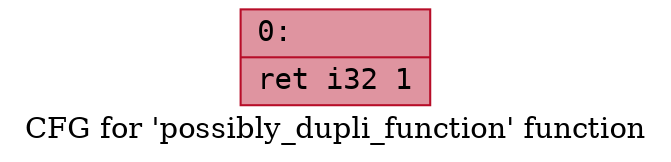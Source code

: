 digraph "CFG for 'possibly_dupli_function' function" {
	label="CFG for 'possibly_dupli_function' function";

	Node0x6000004763f0 [shape=record,color="#b70d28ff", style=filled, fillcolor="#b70d2870" fontname="Courier",label="{0:\l|  ret i32 1\l}"];
}
